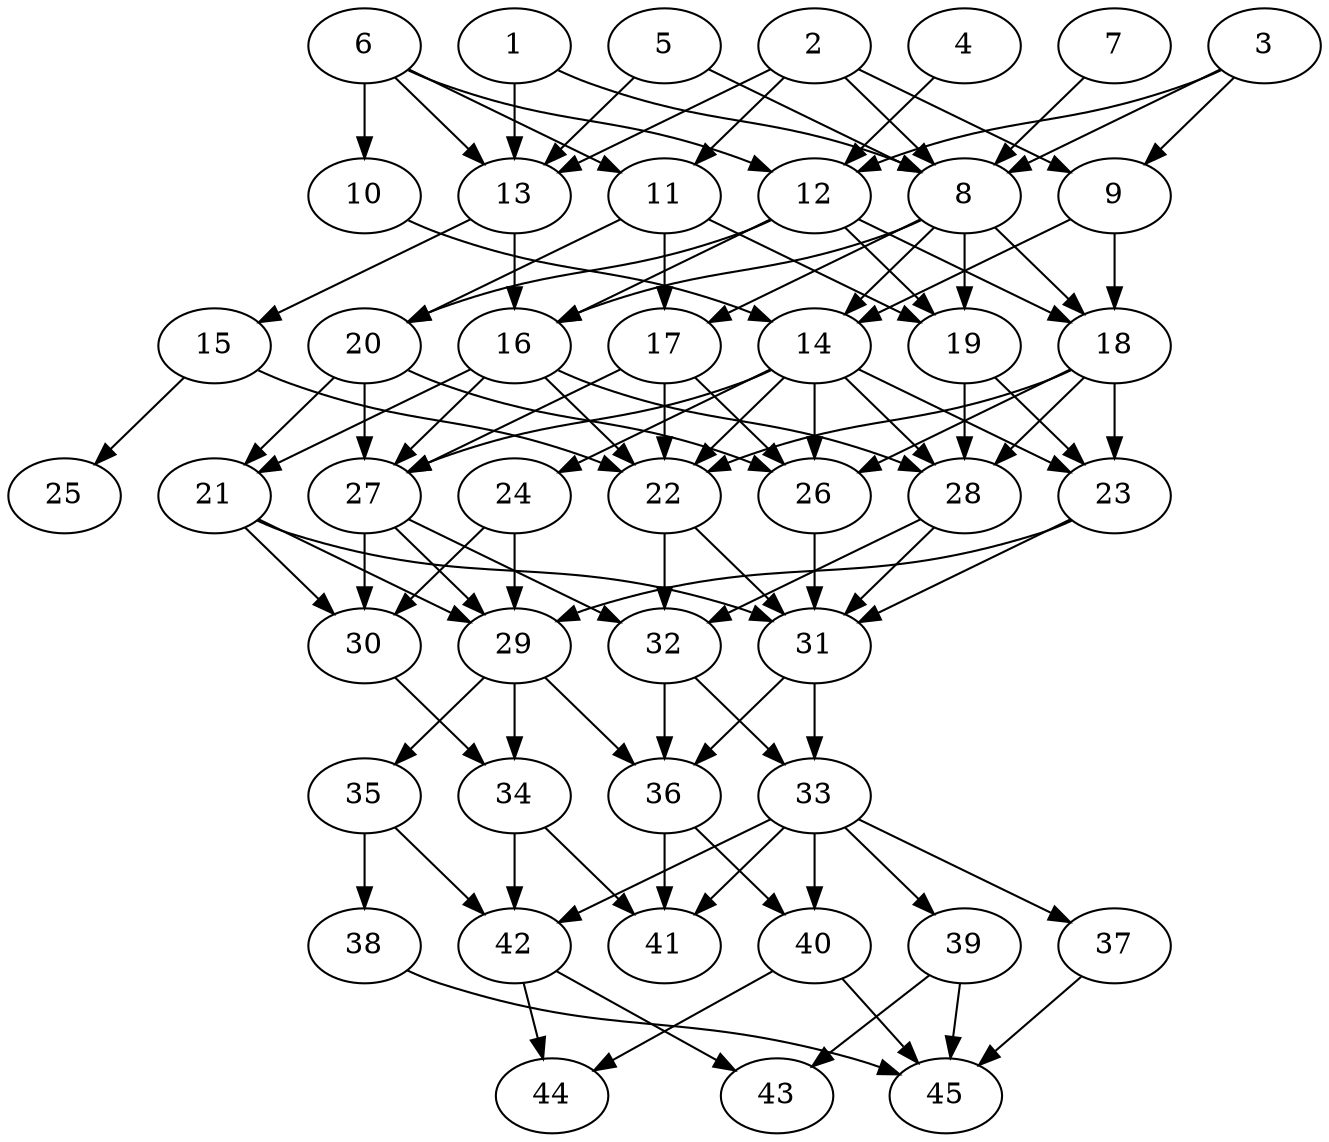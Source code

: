 // DAG automatically generated by daggen at Thu Oct  3 14:07:24 2019
// ./daggen --dot -n 45 --ccr 0.3 --fat 0.5 --regular 0.5 --density 0.6 --mindata 5242880 --maxdata 52428800 
digraph G {
  1 [size="165621760", alpha="0.17", expect_size="49686528"] 
  1 -> 8 [size ="49686528"]
  1 -> 13 [size ="49686528"]
  2 [size="109922987", alpha="0.03", expect_size="32976896"] 
  2 -> 8 [size ="32976896"]
  2 -> 9 [size ="32976896"]
  2 -> 11 [size ="32976896"]
  2 -> 13 [size ="32976896"]
  3 [size="152231253", alpha="0.04", expect_size="45669376"] 
  3 -> 8 [size ="45669376"]
  3 -> 9 [size ="45669376"]
  3 -> 12 [size ="45669376"]
  4 [size="106646187", alpha="0.11", expect_size="31993856"] 
  4 -> 12 [size ="31993856"]
  5 [size="27060907", alpha="0.06", expect_size="8118272"] 
  5 -> 8 [size ="8118272"]
  5 -> 13 [size ="8118272"]
  6 [size="84244480", alpha="0.02", expect_size="25273344"] 
  6 -> 10 [size ="25273344"]
  6 -> 11 [size ="25273344"]
  6 -> 12 [size ="25273344"]
  6 -> 13 [size ="25273344"]
  7 [size="50565120", alpha="0.19", expect_size="15169536"] 
  7 -> 8 [size ="15169536"]
  8 [size="43284480", alpha="0.14", expect_size="12985344"] 
  8 -> 14 [size ="12985344"]
  8 -> 16 [size ="12985344"]
  8 -> 17 [size ="12985344"]
  8 -> 18 [size ="12985344"]
  8 -> 19 [size ="12985344"]
  9 [size="122129067", alpha="0.14", expect_size="36638720"] 
  9 -> 14 [size ="36638720"]
  9 -> 18 [size ="36638720"]
  10 [size="161396053", alpha="0.05", expect_size="48418816"] 
  10 -> 14 [size ="48418816"]
  11 [size="34201600", alpha="0.20", expect_size="10260480"] 
  11 -> 17 [size ="10260480"]
  11 -> 19 [size ="10260480"]
  11 -> 20 [size ="10260480"]
  12 [size="164536320", alpha="0.08", expect_size="49360896"] 
  12 -> 16 [size ="49360896"]
  12 -> 18 [size ="49360896"]
  12 -> 19 [size ="49360896"]
  12 -> 20 [size ="49360896"]
  13 [size="28654933", alpha="0.13", expect_size="8596480"] 
  13 -> 15 [size ="8596480"]
  13 -> 16 [size ="8596480"]
  14 [size="59006293", alpha="0.12", expect_size="17701888"] 
  14 -> 22 [size ="17701888"]
  14 -> 23 [size ="17701888"]
  14 -> 24 [size ="17701888"]
  14 -> 26 [size ="17701888"]
  14 -> 27 [size ="17701888"]
  14 -> 28 [size ="17701888"]
  15 [size="142807040", alpha="0.04", expect_size="42842112"] 
  15 -> 22 [size ="42842112"]
  15 -> 25 [size ="42842112"]
  16 [size="29358080", alpha="0.04", expect_size="8807424"] 
  16 -> 21 [size ="8807424"]
  16 -> 22 [size ="8807424"]
  16 -> 27 [size ="8807424"]
  16 -> 28 [size ="8807424"]
  17 [size="41680213", alpha="0.08", expect_size="12504064"] 
  17 -> 22 [size ="12504064"]
  17 -> 26 [size ="12504064"]
  17 -> 27 [size ="12504064"]
  18 [size="37212160", alpha="0.19", expect_size="11163648"] 
  18 -> 22 [size ="11163648"]
  18 -> 23 [size ="11163648"]
  18 -> 26 [size ="11163648"]
  18 -> 28 [size ="11163648"]
  19 [size="147927040", alpha="0.05", expect_size="44378112"] 
  19 -> 23 [size ="44378112"]
  19 -> 28 [size ="44378112"]
  20 [size="101099520", alpha="0.15", expect_size="30329856"] 
  20 -> 21 [size ="30329856"]
  20 -> 26 [size ="30329856"]
  20 -> 27 [size ="30329856"]
  21 [size="137117013", alpha="0.04", expect_size="41135104"] 
  21 -> 29 [size ="41135104"]
  21 -> 30 [size ="41135104"]
  21 -> 31 [size ="41135104"]
  22 [size="135157760", alpha="0.06", expect_size="40547328"] 
  22 -> 31 [size ="40547328"]
  22 -> 32 [size ="40547328"]
  23 [size="38560427", alpha="0.04", expect_size="11568128"] 
  23 -> 29 [size ="11568128"]
  23 -> 31 [size ="11568128"]
  24 [size="144558080", alpha="0.13", expect_size="43367424"] 
  24 -> 29 [size ="43367424"]
  24 -> 30 [size ="43367424"]
  25 [size="81472853", alpha="0.04", expect_size="24441856"] 
  26 [size="115715413", alpha="0.03", expect_size="34714624"] 
  26 -> 31 [size ="34714624"]
  27 [size="144428373", alpha="0.07", expect_size="43328512"] 
  27 -> 29 [size ="43328512"]
  27 -> 30 [size ="43328512"]
  27 -> 32 [size ="43328512"]
  28 [size="49059840", alpha="0.13", expect_size="14717952"] 
  28 -> 31 [size ="14717952"]
  28 -> 32 [size ="14717952"]
  29 [size="40826880", alpha="0.13", expect_size="12248064"] 
  29 -> 34 [size ="12248064"]
  29 -> 35 [size ="12248064"]
  29 -> 36 [size ="12248064"]
  30 [size="77783040", alpha="0.12", expect_size="23334912"] 
  30 -> 34 [size ="23334912"]
  31 [size="39686827", alpha="0.12", expect_size="11906048"] 
  31 -> 33 [size ="11906048"]
  31 -> 36 [size ="11906048"]
  32 [size="74687147", alpha="0.11", expect_size="22406144"] 
  32 -> 33 [size ="22406144"]
  32 -> 36 [size ="22406144"]
  33 [size="117944320", alpha="0.12", expect_size="35383296"] 
  33 -> 37 [size ="35383296"]
  33 -> 39 [size ="35383296"]
  33 -> 40 [size ="35383296"]
  33 -> 41 [size ="35383296"]
  33 -> 42 [size ="35383296"]
  34 [size="146930347", alpha="0.18", expect_size="44079104"] 
  34 -> 41 [size ="44079104"]
  34 -> 42 [size ="44079104"]
  35 [size="93532160", alpha="0.20", expect_size="28059648"] 
  35 -> 38 [size ="28059648"]
  35 -> 42 [size ="28059648"]
  36 [size="124617387", alpha="0.03", expect_size="37385216"] 
  36 -> 40 [size ="37385216"]
  36 -> 41 [size ="37385216"]
  37 [size="149674667", alpha="0.09", expect_size="44902400"] 
  37 -> 45 [size ="44902400"]
  38 [size="44506453", alpha="0.18", expect_size="13351936"] 
  38 -> 45 [size ="13351936"]
  39 [size="149497173", alpha="0.04", expect_size="44849152"] 
  39 -> 43 [size ="44849152"]
  39 -> 45 [size ="44849152"]
  40 [size="97440427", alpha="0.20", expect_size="29232128"] 
  40 -> 44 [size ="29232128"]
  40 -> 45 [size ="29232128"]
  41 [size="32262827", alpha="0.11", expect_size="9678848"] 
  42 [size="127972693", alpha="0.17", expect_size="38391808"] 
  42 -> 43 [size ="38391808"]
  42 -> 44 [size ="38391808"]
  43 [size="59777707", alpha="0.06", expect_size="17933312"] 
  44 [size="153429333", alpha="0.12", expect_size="46028800"] 
  45 [size="135888213", alpha="0.05", expect_size="40766464"] 
}
